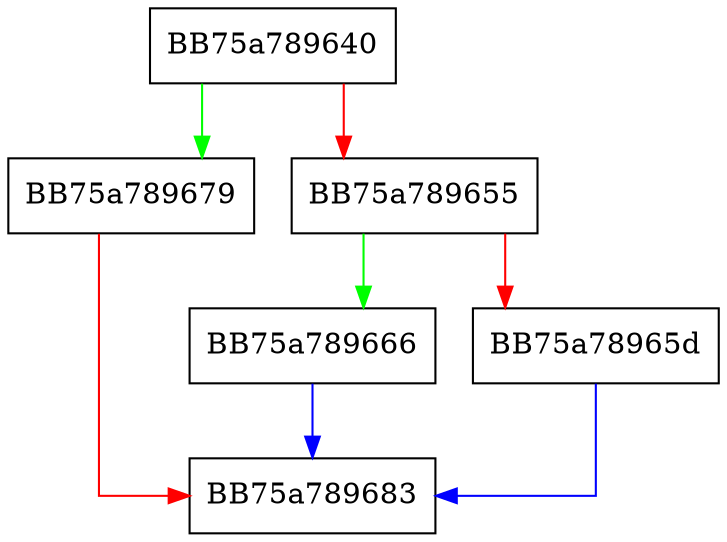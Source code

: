digraph getSymbolName {
  node [shape="box"];
  graph [splines=ortho];
  BB75a789640 -> BB75a789679 [color="green"];
  BB75a789640 -> BB75a789655 [color="red"];
  BB75a789655 -> BB75a789666 [color="green"];
  BB75a789655 -> BB75a78965d [color="red"];
  BB75a78965d -> BB75a789683 [color="blue"];
  BB75a789666 -> BB75a789683 [color="blue"];
  BB75a789679 -> BB75a789683 [color="red"];
}